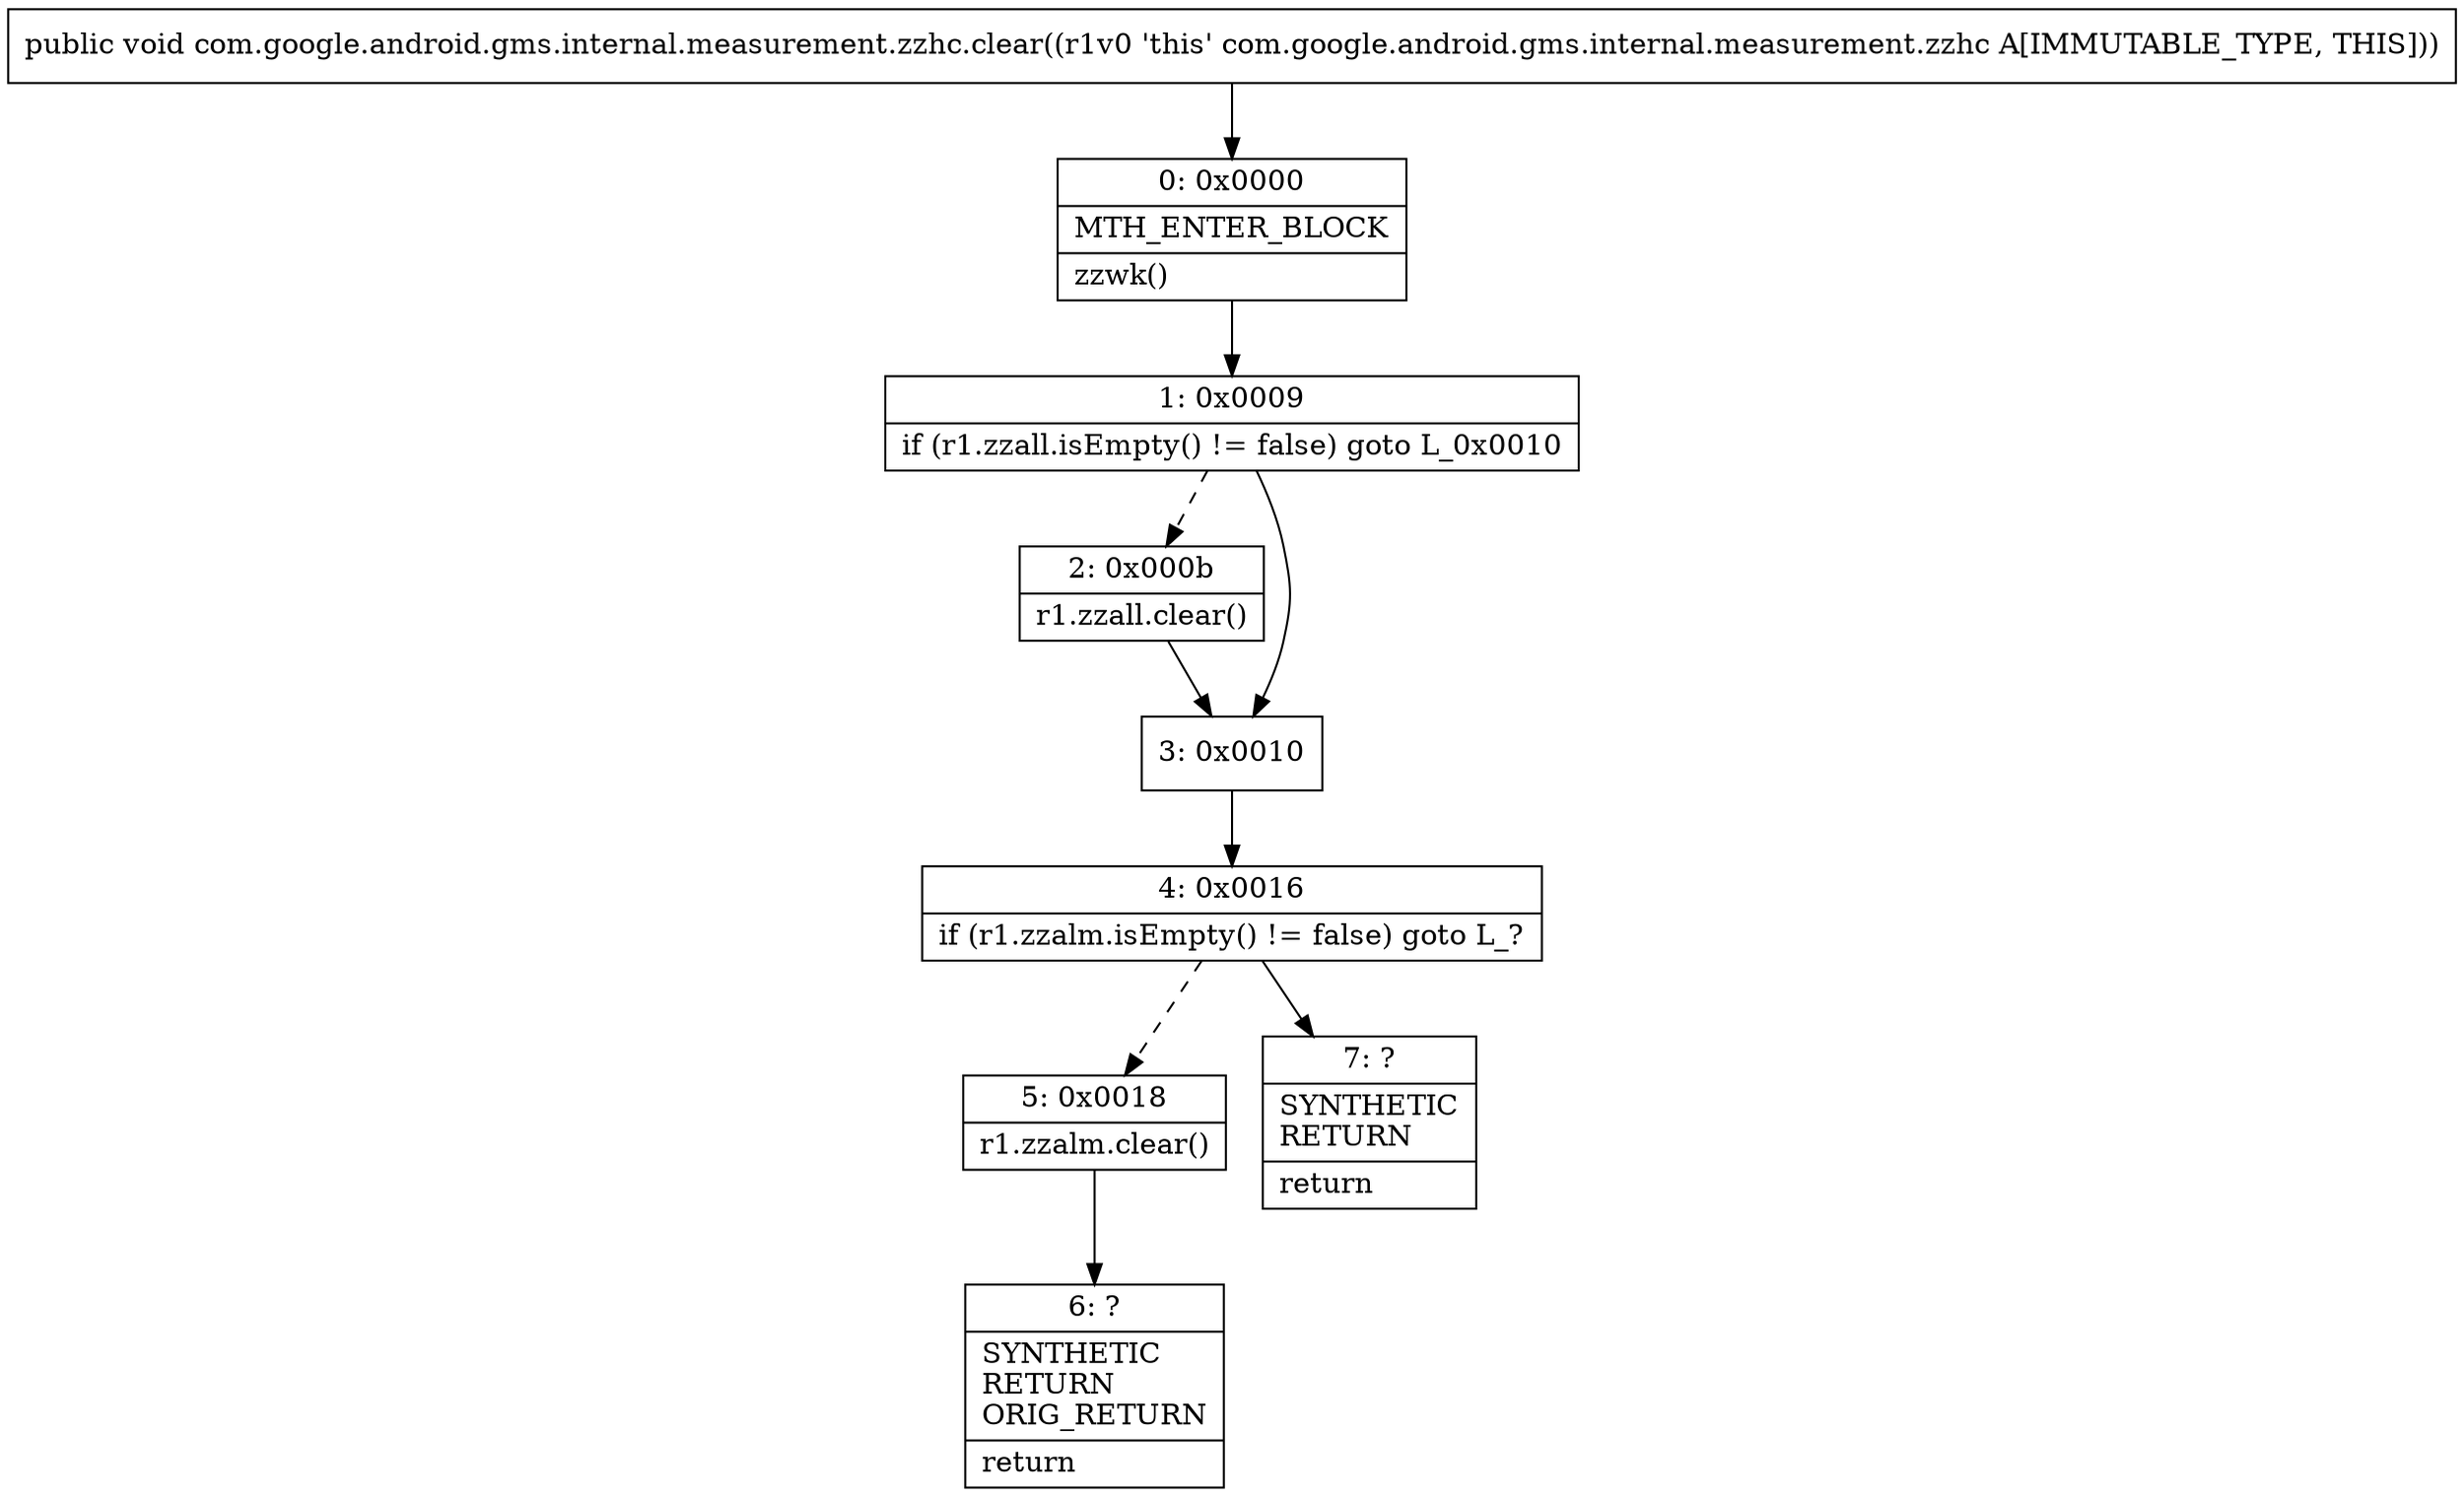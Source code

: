 digraph "CFG forcom.google.android.gms.internal.measurement.zzhc.clear()V" {
Node_0 [shape=record,label="{0\:\ 0x0000|MTH_ENTER_BLOCK\l|zzwk()\l}"];
Node_1 [shape=record,label="{1\:\ 0x0009|if (r1.zzall.isEmpty() != false) goto L_0x0010\l}"];
Node_2 [shape=record,label="{2\:\ 0x000b|r1.zzall.clear()\l}"];
Node_3 [shape=record,label="{3\:\ 0x0010}"];
Node_4 [shape=record,label="{4\:\ 0x0016|if (r1.zzalm.isEmpty() != false) goto L_?\l}"];
Node_5 [shape=record,label="{5\:\ 0x0018|r1.zzalm.clear()\l}"];
Node_6 [shape=record,label="{6\:\ ?|SYNTHETIC\lRETURN\lORIG_RETURN\l|return\l}"];
Node_7 [shape=record,label="{7\:\ ?|SYNTHETIC\lRETURN\l|return\l}"];
MethodNode[shape=record,label="{public void com.google.android.gms.internal.measurement.zzhc.clear((r1v0 'this' com.google.android.gms.internal.measurement.zzhc A[IMMUTABLE_TYPE, THIS])) }"];
MethodNode -> Node_0;
Node_0 -> Node_1;
Node_1 -> Node_2[style=dashed];
Node_1 -> Node_3;
Node_2 -> Node_3;
Node_3 -> Node_4;
Node_4 -> Node_5[style=dashed];
Node_4 -> Node_7;
Node_5 -> Node_6;
}

